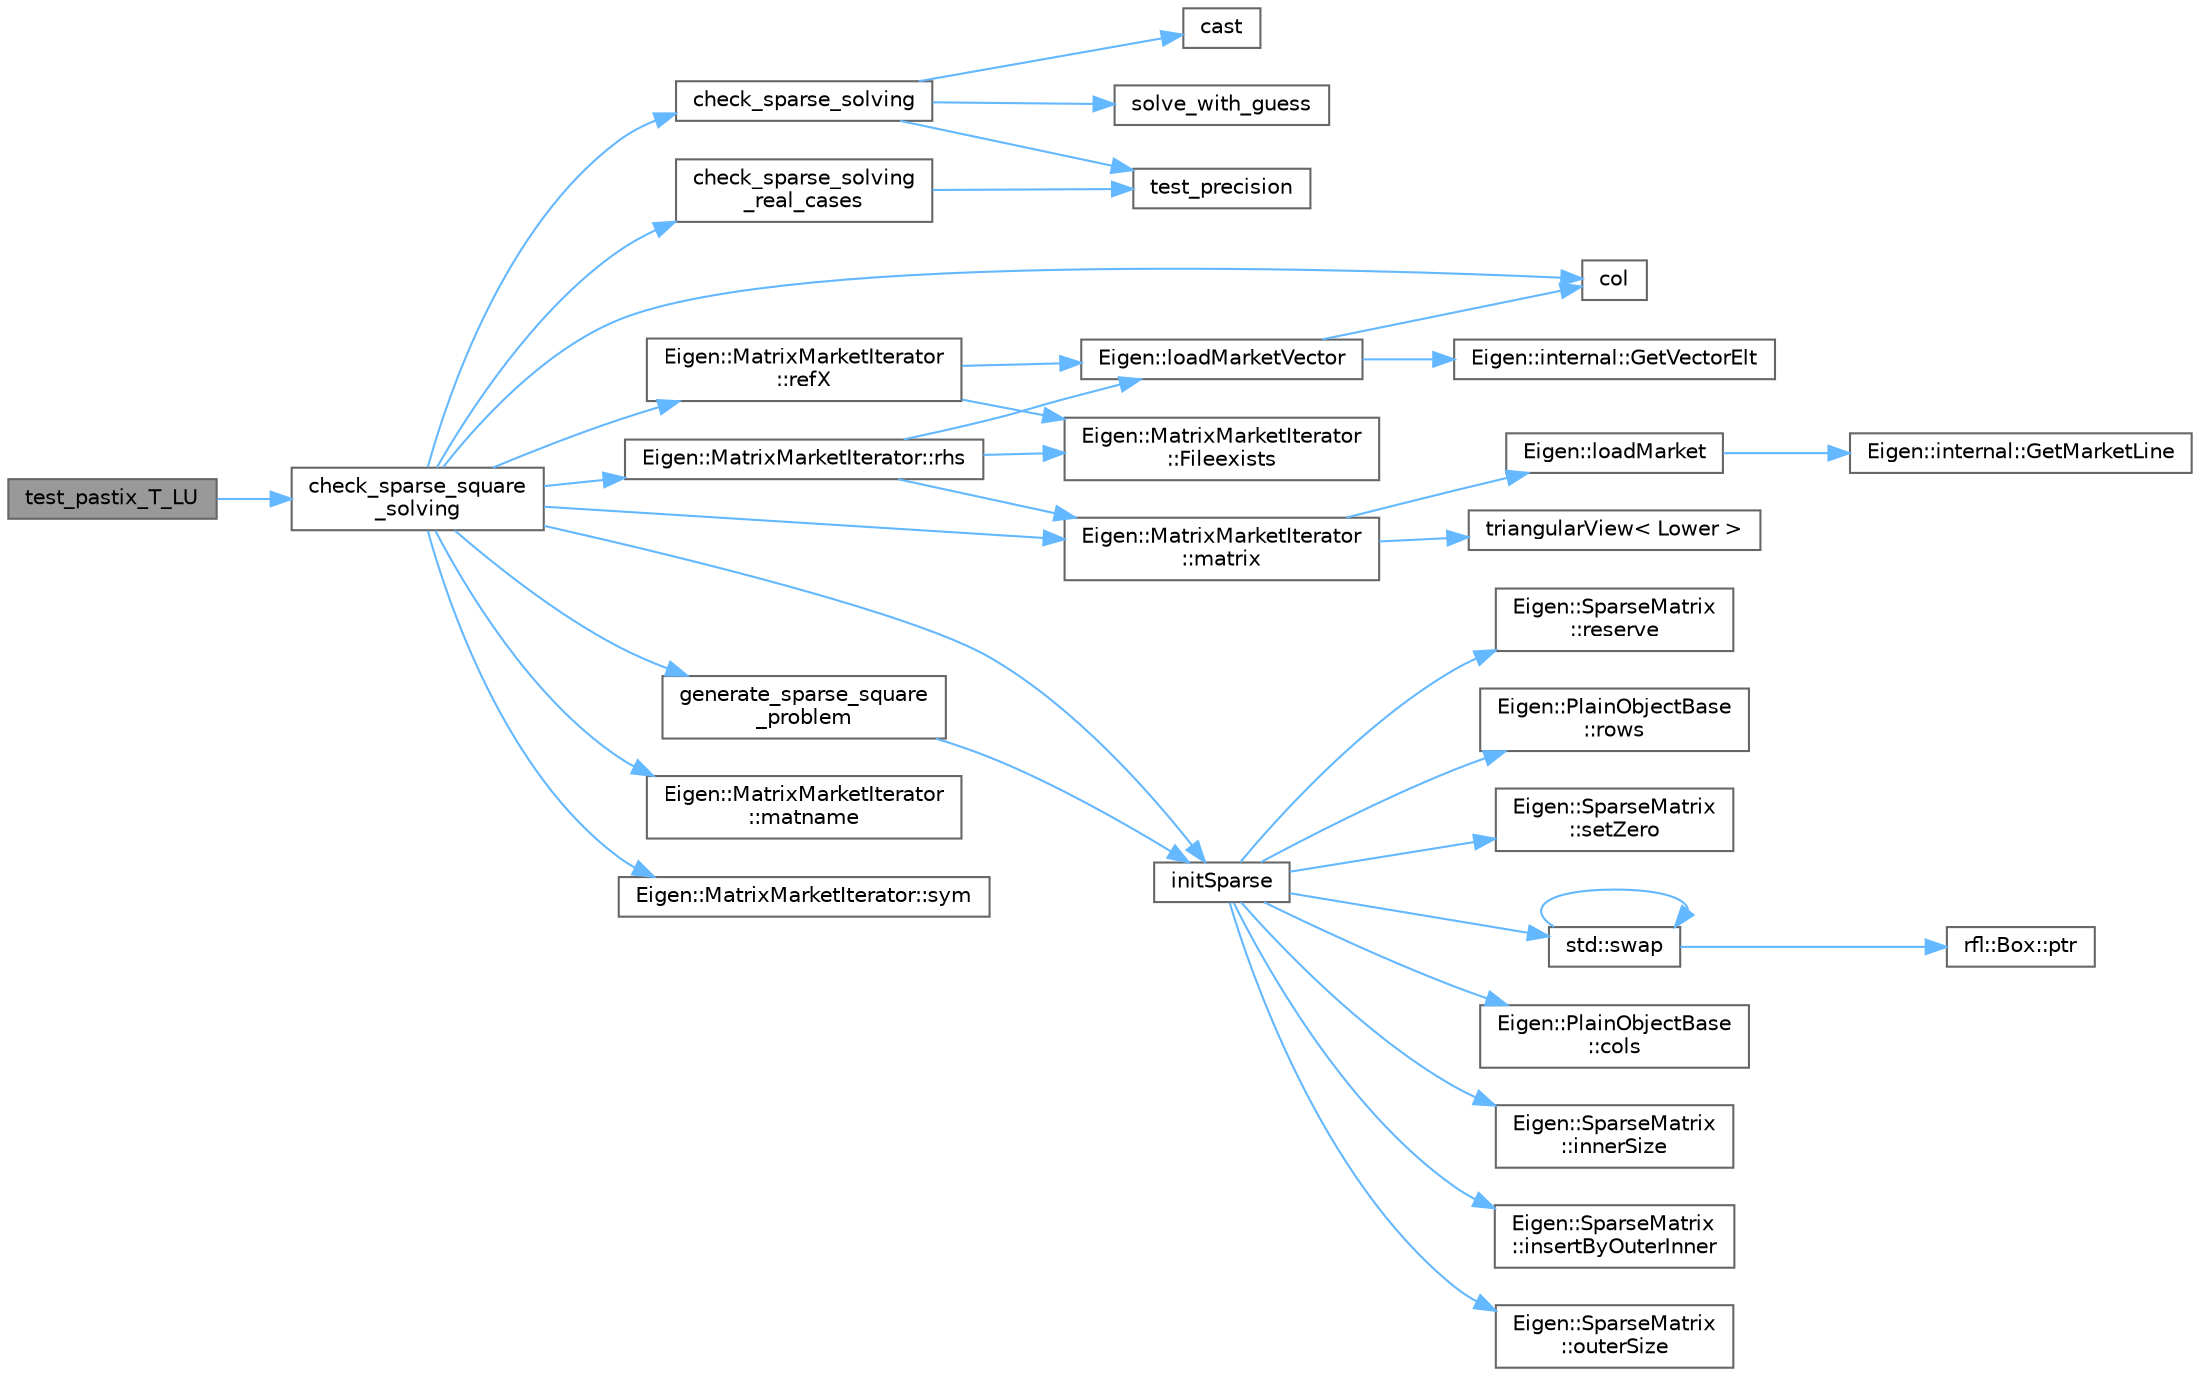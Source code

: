 digraph "test_pastix_T_LU"
{
 // LATEX_PDF_SIZE
  bgcolor="transparent";
  edge [fontname=Helvetica,fontsize=10,labelfontname=Helvetica,labelfontsize=10];
  node [fontname=Helvetica,fontsize=10,shape=box,height=0.2,width=0.4];
  rankdir="LR";
  Node1 [id="Node000001",label="test_pastix_T_LU",height=0.2,width=0.4,color="gray40", fillcolor="grey60", style="filled", fontcolor="black",tooltip=" "];
  Node1 -> Node2 [id="edge37_Node000001_Node000002",color="steelblue1",style="solid",tooltip=" "];
  Node2 [id="Node000002",label="check_sparse_square\l_solving",height=0.2,width=0.4,color="grey40", fillcolor="white", style="filled",URL="$sparse__solver_8h.html#a12301f6419eb573c0fca674bc589b4f6",tooltip=" "];
  Node2 -> Node3 [id="edge38_Node000002_Node000003",color="steelblue1",style="solid",tooltip=" "];
  Node3 [id="Node000003",label="check_sparse_solving",height=0.2,width=0.4,color="grey40", fillcolor="white", style="filled",URL="$sparse__solver_8h.html#a2f19cda157e1f89db0769de982ecc5fa",tooltip=" "];
  Node3 -> Node4 [id="edge39_Node000003_Node000004",color="steelblue1",style="solid",tooltip=" "];
  Node4 [id="Node000004",label="cast",height=0.2,width=0.4,color="grey40", fillcolor="white", style="filled",URL="$_common_cwise_unary_ops_8h.html#aa89d007196125d10fa7d6e19811aca05",tooltip=" "];
  Node3 -> Node5 [id="edge40_Node000003_Node000005",color="steelblue1",style="solid",tooltip=" "];
  Node5 [id="Node000005",label="solve_with_guess",height=0.2,width=0.4,color="grey40", fillcolor="white", style="filled",URL="$sparse__solver_8h.html#a61fc17617f5be6e4bac3faa50cd3790c",tooltip=" "];
  Node3 -> Node6 [id="edge41_Node000003_Node000006",color="steelblue1",style="solid",tooltip=" "];
  Node6 [id="Node000006",label="test_precision",height=0.2,width=0.4,color="grey40", fillcolor="white", style="filled",URL="$spbenchsolver_8h.html#ac873ccd2d8b50aa74f31783a38ba5d99",tooltip=" "];
  Node2 -> Node7 [id="edge42_Node000002_Node000007",color="steelblue1",style="solid",tooltip=" "];
  Node7 [id="Node000007",label="check_sparse_solving\l_real_cases",height=0.2,width=0.4,color="grey40", fillcolor="white", style="filled",URL="$sparse__solver_8h.html#ab2f968e2c551b1869cf26ef5c6b4909e",tooltip=" "];
  Node7 -> Node6 [id="edge43_Node000007_Node000006",color="steelblue1",style="solid",tooltip=" "];
  Node2 -> Node8 [id="edge44_Node000002_Node000008",color="steelblue1",style="solid",tooltip=" "];
  Node8 [id="Node000008",label="col",height=0.2,width=0.4,color="grey40", fillcolor="white", style="filled",URL="$_matrix_base__col_8cpp.html#aa168d9544aa6d49fce0cbfc0bec849b0",tooltip=" "];
  Node2 -> Node9 [id="edge45_Node000002_Node000009",color="steelblue1",style="solid",tooltip=" "];
  Node9 [id="Node000009",label="generate_sparse_square\l_problem",height=0.2,width=0.4,color="grey40", fillcolor="white", style="filled",URL="$sparse__solver_8h.html#a2a636ef2e7efc175344517158b3c2b70",tooltip=" "];
  Node9 -> Node10 [id="edge46_Node000009_Node000010",color="steelblue1",style="solid",tooltip=" "];
  Node10 [id="Node000010",label="initSparse",height=0.2,width=0.4,color="grey40", fillcolor="white", style="filled",URL="$sparse_8h.html#a3ba4abd21a1ace3122406c3b3b27fc5b",tooltip=" "];
  Node10 -> Node11 [id="edge47_Node000010_Node000011",color="steelblue1",style="solid",tooltip=" "];
  Node11 [id="Node000011",label="Eigen::PlainObjectBase\l::cols",height=0.2,width=0.4,color="grey40", fillcolor="white", style="filled",URL="$class_eigen_1_1_plain_object_base.html#a10b8b33b7587da564415561aa246f78f",tooltip=" "];
  Node10 -> Node12 [id="edge48_Node000010_Node000012",color="steelblue1",style="solid",tooltip=" "];
  Node12 [id="Node000012",label="Eigen::SparseMatrix\l::innerSize",height=0.2,width=0.4,color="grey40", fillcolor="white", style="filled",URL="$class_eigen_1_1_sparse_matrix.html#a0f42824d4a06ee1d1f6afbc4551c5896",tooltip=" "];
  Node10 -> Node13 [id="edge49_Node000010_Node000013",color="steelblue1",style="solid",tooltip=" "];
  Node13 [id="Node000013",label="Eigen::SparseMatrix\l::insertByOuterInner",height=0.2,width=0.4,color="grey40", fillcolor="white", style="filled",URL="$class_eigen_1_1_sparse_matrix.html#acb1508292a88a951943c98b314782909",tooltip=" "];
  Node10 -> Node14 [id="edge50_Node000010_Node000014",color="steelblue1",style="solid",tooltip=" "];
  Node14 [id="Node000014",label="Eigen::SparseMatrix\l::outerSize",height=0.2,width=0.4,color="grey40", fillcolor="white", style="filled",URL="$class_eigen_1_1_sparse_matrix.html#a4e5f706cfae14d2eaec1ea1e234905f1",tooltip=" "];
  Node10 -> Node15 [id="edge51_Node000010_Node000015",color="steelblue1",style="solid",tooltip=" "];
  Node15 [id="Node000015",label="Eigen::SparseMatrix\l::reserve",height=0.2,width=0.4,color="grey40", fillcolor="white", style="filled",URL="$class_eigen_1_1_sparse_matrix.html#a1518e58ac49bed0e2385b722a034f7d3",tooltip=" "];
  Node10 -> Node16 [id="edge52_Node000010_Node000016",color="steelblue1",style="solid",tooltip=" "];
  Node16 [id="Node000016",label="Eigen::PlainObjectBase\l::rows",height=0.2,width=0.4,color="grey40", fillcolor="white", style="filled",URL="$class_eigen_1_1_plain_object_base.html#aba7a925ce36c08ba2a08c90086f34718",tooltip=" "];
  Node10 -> Node17 [id="edge53_Node000010_Node000017",color="steelblue1",style="solid",tooltip=" "];
  Node17 [id="Node000017",label="Eigen::SparseMatrix\l::setZero",height=0.2,width=0.4,color="grey40", fillcolor="white", style="filled",URL="$class_eigen_1_1_sparse_matrix.html#ad3c7416090f913e8685523cb3ab7c2f7",tooltip=" "];
  Node10 -> Node18 [id="edge54_Node000010_Node000018",color="steelblue1",style="solid",tooltip=" "];
  Node18 [id="Node000018",label="std::swap",height=0.2,width=0.4,color="grey40", fillcolor="white", style="filled",URL="$namespacestd.html#a3acbe51b6415e9284430194bf04944e1",tooltip=" "];
  Node18 -> Node19 [id="edge55_Node000018_Node000019",color="steelblue1",style="solid",tooltip=" "];
  Node19 [id="Node000019",label="rfl::Box::ptr",height=0.2,width=0.4,color="grey40", fillcolor="white", style="filled",URL="$classrfl_1_1_box.html#a2edf048a6e6bea174db329e6ce7cf3df",tooltip="Returns the underlying unique_ptr"];
  Node18 -> Node18 [id="edge56_Node000018_Node000018",color="steelblue1",style="solid",tooltip=" "];
  Node2 -> Node10 [id="edge57_Node000002_Node000010",color="steelblue1",style="solid",tooltip=" "];
  Node2 -> Node20 [id="edge58_Node000002_Node000020",color="steelblue1",style="solid",tooltip=" "];
  Node20 [id="Node000020",label="Eigen::MatrixMarketIterator\l::matname",height=0.2,width=0.4,color="grey40", fillcolor="white", style="filled",URL="$class_eigen_1_1_matrix_market_iterator.html#a79b13fa6510e56c071bc463859b1cbe9",tooltip=" "];
  Node2 -> Node21 [id="edge59_Node000002_Node000021",color="steelblue1",style="solid",tooltip=" "];
  Node21 [id="Node000021",label="Eigen::MatrixMarketIterator\l::matrix",height=0.2,width=0.4,color="grey40", fillcolor="white", style="filled",URL="$class_eigen_1_1_matrix_market_iterator.html#a225e3e6415b8eb3a709bb8269133f888",tooltip=" "];
  Node21 -> Node22 [id="edge60_Node000021_Node000022",color="steelblue1",style="solid",tooltip=" "];
  Node22 [id="Node000022",label="Eigen::loadMarket",height=0.2,width=0.4,color="grey40", fillcolor="white", style="filled",URL="$namespace_eigen.html#a35610696b22ae58bdd51d96468956455",tooltip=" "];
  Node22 -> Node23 [id="edge61_Node000022_Node000023",color="steelblue1",style="solid",tooltip=" "];
  Node23 [id="Node000023",label="Eigen::internal::GetMarketLine",height=0.2,width=0.4,color="grey40", fillcolor="white", style="filled",URL="$namespace_eigen_1_1internal.html#a4dab6dece03390104ebc60872eb86b2e",tooltip=" "];
  Node21 -> Node24 [id="edge62_Node000021_Node000024",color="steelblue1",style="solid",tooltip=" "];
  Node24 [id="Node000024",label="triangularView\< Lower \>",height=0.2,width=0.4,color="grey40", fillcolor="white", style="filled",URL="$eigen-3_83_87_2lapack_2cholesky_8cpp.html#accba35e157cff07f839ca4634f76c472",tooltip=" "];
  Node2 -> Node25 [id="edge63_Node000002_Node000025",color="steelblue1",style="solid",tooltip=" "];
  Node25 [id="Node000025",label="Eigen::MatrixMarketIterator\l::refX",height=0.2,width=0.4,color="grey40", fillcolor="white", style="filled",URL="$class_eigen_1_1_matrix_market_iterator.html#a610eb67e066cdd31e6777e070fe1086a",tooltip=" "];
  Node25 -> Node26 [id="edge64_Node000025_Node000026",color="steelblue1",style="solid",tooltip=" "];
  Node26 [id="Node000026",label="Eigen::MatrixMarketIterator\l::Fileexists",height=0.2,width=0.4,color="grey40", fillcolor="white", style="filled",URL="$class_eigen_1_1_matrix_market_iterator.html#a661385239e077ca4513e4e0a6127f1bc",tooltip=" "];
  Node25 -> Node27 [id="edge65_Node000025_Node000027",color="steelblue1",style="solid",tooltip=" "];
  Node27 [id="Node000027",label="Eigen::loadMarketVector",height=0.2,width=0.4,color="grey40", fillcolor="white", style="filled",URL="$namespace_eigen.html#a0b97a7af6c8af0fa0455723203b24853",tooltip=" "];
  Node27 -> Node8 [id="edge66_Node000027_Node000008",color="steelblue1",style="solid",tooltip=" "];
  Node27 -> Node28 [id="edge67_Node000027_Node000028",color="steelblue1",style="solid",tooltip=" "];
  Node28 [id="Node000028",label="Eigen::internal::GetVectorElt",height=0.2,width=0.4,color="grey40", fillcolor="white", style="filled",URL="$namespace_eigen_1_1internal.html#aa17f2e52fbfff17514d7539272af985b",tooltip=" "];
  Node2 -> Node29 [id="edge68_Node000002_Node000029",color="steelblue1",style="solid",tooltip=" "];
  Node29 [id="Node000029",label="Eigen::MatrixMarketIterator::rhs",height=0.2,width=0.4,color="grey40", fillcolor="white", style="filled",URL="$class_eigen_1_1_matrix_market_iterator.html#a7aad817f6e07f11ba3c9139e7e4d02b7",tooltip=" "];
  Node29 -> Node26 [id="edge69_Node000029_Node000026",color="steelblue1",style="solid",tooltip=" "];
  Node29 -> Node27 [id="edge70_Node000029_Node000027",color="steelblue1",style="solid",tooltip=" "];
  Node29 -> Node21 [id="edge71_Node000029_Node000021",color="steelblue1",style="solid",tooltip=" "];
  Node2 -> Node30 [id="edge72_Node000002_Node000030",color="steelblue1",style="solid",tooltip=" "];
  Node30 [id="Node000030",label="Eigen::MatrixMarketIterator::sym",height=0.2,width=0.4,color="grey40", fillcolor="white", style="filled",URL="$class_eigen_1_1_matrix_market_iterator.html#ace72fd4804dfc9c7fc9018f2712be9fe",tooltip=" "];
}

